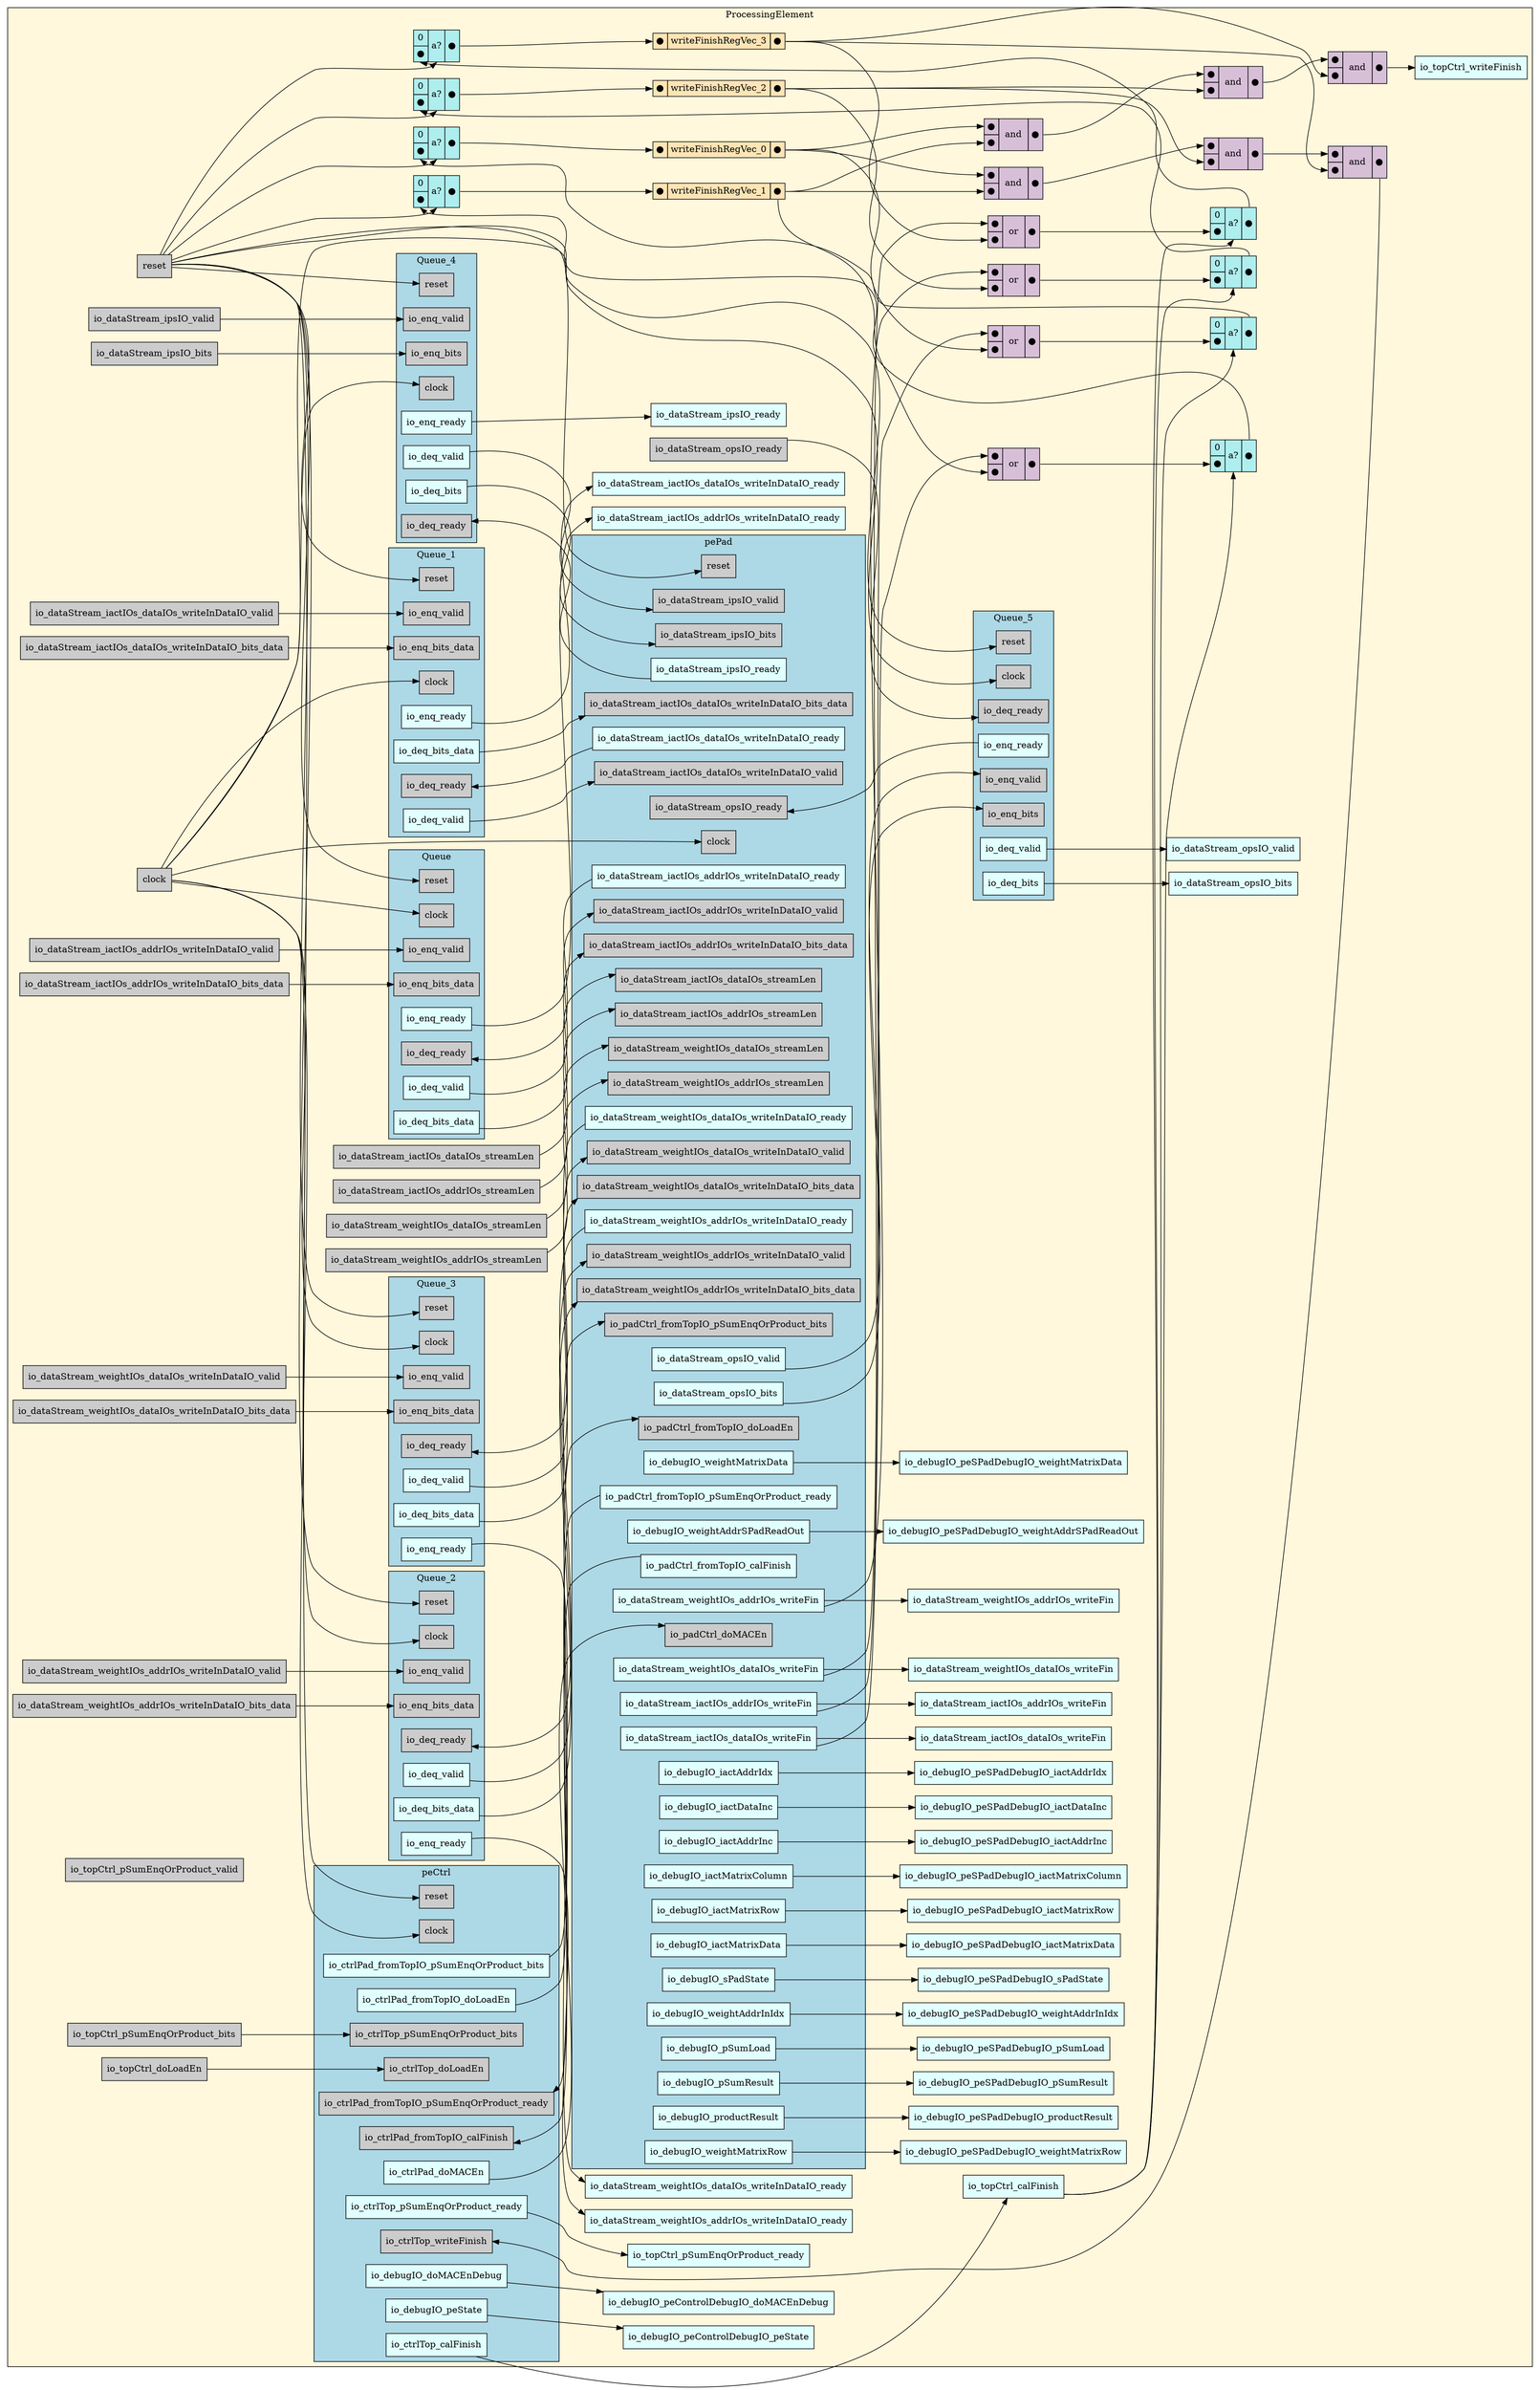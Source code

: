 digraph ProcessingElement {
stylesheet = "styles.css"
rankdir="LR" 

subgraph cluster_ProcessingElement {
  label="ProcessingElement"
  URL=""
  bgcolor="#FFF8DC"
  cluster_ProcessingElement_clock [shape = "rectangle" style="filled" fillcolor="#CCCCCC" label="clock" rank="0"]
     
cluster_ProcessingElement_reset [shape = "rectangle" style="filled" fillcolor="#CCCCCC" label="reset" rank="0"]
     
cluster_ProcessingElement_io_dataStream_ipsIO_valid [shape = "rectangle" style="filled" fillcolor="#CCCCCC" label="io_dataStream_ipsIO_valid" rank="0"]
     
cluster_ProcessingElement_io_dataStream_ipsIO_bits [shape = "rectangle" style="filled" fillcolor="#CCCCCC" label="io_dataStream_ipsIO_bits" rank="0"]
     
cluster_ProcessingElement_io_dataStream_opsIO_ready [shape = "rectangle" style="filled" fillcolor="#CCCCCC" label="io_dataStream_opsIO_ready" rank="0"]
     
cluster_ProcessingElement_io_dataStream_iactIOs_dataIOs_writeInDataIO_valid [shape = "rectangle" style="filled" fillcolor="#CCCCCC" label="io_dataStream_iactIOs_dataIOs_writeInDataIO_valid" rank="0"]
     
cluster_ProcessingElement_io_dataStream_iactIOs_dataIOs_writeInDataIO_bits_data [shape = "rectangle" style="filled" fillcolor="#CCCCCC" label="io_dataStream_iactIOs_dataIOs_writeInDataIO_bits_data" rank="0"]
     
cluster_ProcessingElement_io_dataStream_iactIOs_dataIOs_streamLen [shape = "rectangle" style="filled" fillcolor="#CCCCCC" label="io_dataStream_iactIOs_dataIOs_streamLen" rank="0"]
     
cluster_ProcessingElement_io_dataStream_iactIOs_addrIOs_writeInDataIO_valid [shape = "rectangle" style="filled" fillcolor="#CCCCCC" label="io_dataStream_iactIOs_addrIOs_writeInDataIO_valid" rank="0"]
     
cluster_ProcessingElement_io_dataStream_iactIOs_addrIOs_writeInDataIO_bits_data [shape = "rectangle" style="filled" fillcolor="#CCCCCC" label="io_dataStream_iactIOs_addrIOs_writeInDataIO_bits_data" rank="0"]
     
cluster_ProcessingElement_io_dataStream_iactIOs_addrIOs_streamLen [shape = "rectangle" style="filled" fillcolor="#CCCCCC" label="io_dataStream_iactIOs_addrIOs_streamLen" rank="0"]
     
cluster_ProcessingElement_io_dataStream_weightIOs_dataIOs_writeInDataIO_valid [shape = "rectangle" style="filled" fillcolor="#CCCCCC" label="io_dataStream_weightIOs_dataIOs_writeInDataIO_valid" rank="0"]
     
cluster_ProcessingElement_io_dataStream_weightIOs_dataIOs_writeInDataIO_bits_data [shape = "rectangle" style="filled" fillcolor="#CCCCCC" label="io_dataStream_weightIOs_dataIOs_writeInDataIO_bits_data" rank="0"]
     
cluster_ProcessingElement_io_dataStream_weightIOs_dataIOs_streamLen [shape = "rectangle" style="filled" fillcolor="#CCCCCC" label="io_dataStream_weightIOs_dataIOs_streamLen" rank="0"]
     
cluster_ProcessingElement_io_dataStream_weightIOs_addrIOs_writeInDataIO_valid [shape = "rectangle" style="filled" fillcolor="#CCCCCC" label="io_dataStream_weightIOs_addrIOs_writeInDataIO_valid" rank="0"]
     
cluster_ProcessingElement_io_dataStream_weightIOs_addrIOs_writeInDataIO_bits_data [shape = "rectangle" style="filled" fillcolor="#CCCCCC" label="io_dataStream_weightIOs_addrIOs_writeInDataIO_bits_data" rank="0"]
     
cluster_ProcessingElement_io_dataStream_weightIOs_addrIOs_streamLen [shape = "rectangle" style="filled" fillcolor="#CCCCCC" label="io_dataStream_weightIOs_addrIOs_streamLen" rank="0"]
     
cluster_ProcessingElement_io_topCtrl_pSumEnqOrProduct_valid [shape = "rectangle" style="filled" fillcolor="#CCCCCC" label="io_topCtrl_pSumEnqOrProduct_valid" rank="0"]
     
cluster_ProcessingElement_io_topCtrl_pSumEnqOrProduct_bits [shape = "rectangle" style="filled" fillcolor="#CCCCCC" label="io_topCtrl_pSumEnqOrProduct_bits" rank="0"]
     
cluster_ProcessingElement_io_topCtrl_doLoadEn [shape = "rectangle" style="filled" fillcolor="#CCCCCC" label="io_topCtrl_doLoadEn" rank="0"]
     
cluster_ProcessingElement_io_dataStream_ipsIO_ready [shape = "rectangle" style="filled" fillcolor="#E0FFFF" label="io_dataStream_ipsIO_ready" rank="1000"]
     
cluster_ProcessingElement_io_dataStream_opsIO_valid [shape = "rectangle" style="filled" fillcolor="#E0FFFF" label="io_dataStream_opsIO_valid" rank="1000"]
     
cluster_ProcessingElement_io_dataStream_opsIO_bits [shape = "rectangle" style="filled" fillcolor="#E0FFFF" label="io_dataStream_opsIO_bits" rank="1000"]
     
cluster_ProcessingElement_io_dataStream_iactIOs_dataIOs_writeInDataIO_ready [shape = "rectangle" style="filled" fillcolor="#E0FFFF" label="io_dataStream_iactIOs_dataIOs_writeInDataIO_ready" rank="1000"]
     
cluster_ProcessingElement_io_dataStream_iactIOs_dataIOs_writeFin [shape = "rectangle" style="filled" fillcolor="#E0FFFF" label="io_dataStream_iactIOs_dataIOs_writeFin" rank="1000"]
     
cluster_ProcessingElement_io_dataStream_iactIOs_addrIOs_writeInDataIO_ready [shape = "rectangle" style="filled" fillcolor="#E0FFFF" label="io_dataStream_iactIOs_addrIOs_writeInDataIO_ready" rank="1000"]
     
cluster_ProcessingElement_io_dataStream_iactIOs_addrIOs_writeFin [shape = "rectangle" style="filled" fillcolor="#E0FFFF" label="io_dataStream_iactIOs_addrIOs_writeFin" rank="1000"]
     
cluster_ProcessingElement_io_dataStream_weightIOs_dataIOs_writeInDataIO_ready [shape = "rectangle" style="filled" fillcolor="#E0FFFF" label="io_dataStream_weightIOs_dataIOs_writeInDataIO_ready" rank="1000"]
     
cluster_ProcessingElement_io_dataStream_weightIOs_dataIOs_writeFin [shape = "rectangle" style="filled" fillcolor="#E0FFFF" label="io_dataStream_weightIOs_dataIOs_writeFin" rank="1000"]
     
cluster_ProcessingElement_io_dataStream_weightIOs_addrIOs_writeInDataIO_ready [shape = "rectangle" style="filled" fillcolor="#E0FFFF" label="io_dataStream_weightIOs_addrIOs_writeInDataIO_ready" rank="1000"]
     
cluster_ProcessingElement_io_dataStream_weightIOs_addrIOs_writeFin [shape = "rectangle" style="filled" fillcolor="#E0FFFF" label="io_dataStream_weightIOs_addrIOs_writeFin" rank="1000"]
     
cluster_ProcessingElement_io_topCtrl_pSumEnqOrProduct_ready [shape = "rectangle" style="filled" fillcolor="#E0FFFF" label="io_topCtrl_pSumEnqOrProduct_ready" rank="1000"]
     
cluster_ProcessingElement_io_topCtrl_writeFinish [shape = "rectangle" style="filled" fillcolor="#E0FFFF" label="io_topCtrl_writeFinish" rank="1000"]
     
cluster_ProcessingElement_io_topCtrl_calFinish [shape = "rectangle" style="filled" fillcolor="#E0FFFF" label="io_topCtrl_calFinish" rank="1000"]
     
cluster_ProcessingElement_io_debugIO_peControlDebugIO_peState [shape = "rectangle" style="filled" fillcolor="#E0FFFF" label="io_debugIO_peControlDebugIO_peState" rank="1000"]
     
cluster_ProcessingElement_io_debugIO_peControlDebugIO_doMACEnDebug [shape = "rectangle" style="filled" fillcolor="#E0FFFF" label="io_debugIO_peControlDebugIO_doMACEnDebug" rank="1000"]
     
cluster_ProcessingElement_io_debugIO_peSPadDebugIO_iactMatrixData [shape = "rectangle" style="filled" fillcolor="#E0FFFF" label="io_debugIO_peSPadDebugIO_iactMatrixData" rank="1000"]
     
cluster_ProcessingElement_io_debugIO_peSPadDebugIO_iactMatrixRow [shape = "rectangle" style="filled" fillcolor="#E0FFFF" label="io_debugIO_peSPadDebugIO_iactMatrixRow" rank="1000"]
     
cluster_ProcessingElement_io_debugIO_peSPadDebugIO_iactMatrixColumn [shape = "rectangle" style="filled" fillcolor="#E0FFFF" label="io_debugIO_peSPadDebugIO_iactMatrixColumn" rank="1000"]
     
cluster_ProcessingElement_io_debugIO_peSPadDebugIO_iactAddrInc [shape = "rectangle" style="filled" fillcolor="#E0FFFF" label="io_debugIO_peSPadDebugIO_iactAddrInc" rank="1000"]
     
cluster_ProcessingElement_io_debugIO_peSPadDebugIO_iactDataInc [shape = "rectangle" style="filled" fillcolor="#E0FFFF" label="io_debugIO_peSPadDebugIO_iactDataInc" rank="1000"]
     
cluster_ProcessingElement_io_debugIO_peSPadDebugIO_iactAddrIdx [shape = "rectangle" style="filled" fillcolor="#E0FFFF" label="io_debugIO_peSPadDebugIO_iactAddrIdx" rank="1000"]
     
cluster_ProcessingElement_io_debugIO_peSPadDebugIO_weightAddrSPadReadOut [shape = "rectangle" style="filled" fillcolor="#E0FFFF" label="io_debugIO_peSPadDebugIO_weightAddrSPadReadOut" rank="1000"]
     
cluster_ProcessingElement_io_debugIO_peSPadDebugIO_weightMatrixData [shape = "rectangle" style="filled" fillcolor="#E0FFFF" label="io_debugIO_peSPadDebugIO_weightMatrixData" rank="1000"]
     
cluster_ProcessingElement_io_debugIO_peSPadDebugIO_weightMatrixRow [shape = "rectangle" style="filled" fillcolor="#E0FFFF" label="io_debugIO_peSPadDebugIO_weightMatrixRow" rank="1000"]
     
cluster_ProcessingElement_io_debugIO_peSPadDebugIO_productResult [shape = "rectangle" style="filled" fillcolor="#E0FFFF" label="io_debugIO_peSPadDebugIO_productResult" rank="1000"]
     
cluster_ProcessingElement_io_debugIO_peSPadDebugIO_pSumResult [shape = "rectangle" style="filled" fillcolor="#E0FFFF" label="io_debugIO_peSPadDebugIO_pSumResult" rank="1000"]
     
cluster_ProcessingElement_io_debugIO_peSPadDebugIO_pSumLoad [shape = "rectangle" style="filled" fillcolor="#E0FFFF" label="io_debugIO_peSPadDebugIO_pSumLoad" rank="1000"]
     
cluster_ProcessingElement_io_debugIO_peSPadDebugIO_weightAddrInIdx [shape = "rectangle" style="filled" fillcolor="#E0FFFF" label="io_debugIO_peSPadDebugIO_weightAddrInIdx" rank="1000"]
     
cluster_ProcessingElement_io_debugIO_peSPadDebugIO_sPadState [shape = "rectangle" style="filled" fillcolor="#E0FFFF" label="io_debugIO_peSPadDebugIO_sPadState" rank="1000"]
     

subgraph cluster_ProcessingElement_peCtrl {
  label="peCtrl"
  URL="ProcessingElementControl.dot.svg"
  bgcolor="#ADD8E6"
  cluster_ProcessingElement_peCtrl_clock [shape = "rectangle" style="filled" fillcolor="#CCCCCC" label="clock" rank="0"]
     
cluster_ProcessingElement_peCtrl_reset [shape = "rectangle" style="filled" fillcolor="#CCCCCC" label="reset" rank="0"]
     
cluster_ProcessingElement_peCtrl_io_ctrlPad_fromTopIO_pSumEnqOrProduct_ready [shape = "rectangle" style="filled" fillcolor="#CCCCCC" label="io_ctrlPad_fromTopIO_pSumEnqOrProduct_ready" rank="0"]
     
cluster_ProcessingElement_peCtrl_io_ctrlPad_fromTopIO_calFinish [shape = "rectangle" style="filled" fillcolor="#CCCCCC" label="io_ctrlPad_fromTopIO_calFinish" rank="0"]
     
cluster_ProcessingElement_peCtrl_io_ctrlTop_pSumEnqOrProduct_bits [shape = "rectangle" style="filled" fillcolor="#CCCCCC" label="io_ctrlTop_pSumEnqOrProduct_bits" rank="0"]
     
cluster_ProcessingElement_peCtrl_io_ctrlTop_doLoadEn [shape = "rectangle" style="filled" fillcolor="#CCCCCC" label="io_ctrlTop_doLoadEn" rank="0"]
     
cluster_ProcessingElement_peCtrl_io_ctrlTop_writeFinish [shape = "rectangle" style="filled" fillcolor="#CCCCCC" label="io_ctrlTop_writeFinish" rank="0"]
     
cluster_ProcessingElement_peCtrl_io_ctrlPad_doMACEn [shape = "rectangle" style="filled" fillcolor="#E0FFFF" label="io_ctrlPad_doMACEn" rank="1000"]
     
cluster_ProcessingElement_peCtrl_io_ctrlPad_fromTopIO_pSumEnqOrProduct_bits [shape = "rectangle" style="filled" fillcolor="#E0FFFF" label="io_ctrlPad_fromTopIO_pSumEnqOrProduct_bits" rank="1000"]
     
cluster_ProcessingElement_peCtrl_io_ctrlPad_fromTopIO_doLoadEn [shape = "rectangle" style="filled" fillcolor="#E0FFFF" label="io_ctrlPad_fromTopIO_doLoadEn" rank="1000"]
     
cluster_ProcessingElement_peCtrl_io_ctrlTop_pSumEnqOrProduct_ready [shape = "rectangle" style="filled" fillcolor="#E0FFFF" label="io_ctrlTop_pSumEnqOrProduct_ready" rank="1000"]
     
cluster_ProcessingElement_peCtrl_io_ctrlTop_calFinish [shape = "rectangle" style="filled" fillcolor="#E0FFFF" label="io_ctrlTop_calFinish" rank="1000"]
     
cluster_ProcessingElement_peCtrl_io_debugIO_peState [shape = "rectangle" style="filled" fillcolor="#E0FFFF" label="io_debugIO_peState" rank="1000"]
     
cluster_ProcessingElement_peCtrl_io_debugIO_doMACEnDebug [shape = "rectangle" style="filled" fillcolor="#E0FFFF" label="io_debugIO_doMACEnDebug" rank="1000"]
     

  
  
  
}
     

subgraph cluster_ProcessingElement_pePad {
  label="pePad"
  URL="ProcessingElementPad.dot.svg"
  bgcolor="#ADD8E6"
  cluster_ProcessingElement_pePad_clock [shape = "rectangle" style="filled" fillcolor="#CCCCCC" label="clock" rank="0"]
     
cluster_ProcessingElement_pePad_reset [shape = "rectangle" style="filled" fillcolor="#CCCCCC" label="reset" rank="0"]
     
cluster_ProcessingElement_pePad_io_padCtrl_doMACEn [shape = "rectangle" style="filled" fillcolor="#CCCCCC" label="io_padCtrl_doMACEn" rank="0"]
     
cluster_ProcessingElement_pePad_io_padCtrl_fromTopIO_pSumEnqOrProduct_bits [shape = "rectangle" style="filled" fillcolor="#CCCCCC" label="io_padCtrl_fromTopIO_pSumEnqOrProduct_bits" rank="0"]
     
cluster_ProcessingElement_pePad_io_padCtrl_fromTopIO_doLoadEn [shape = "rectangle" style="filled" fillcolor="#CCCCCC" label="io_padCtrl_fromTopIO_doLoadEn" rank="0"]
     
cluster_ProcessingElement_pePad_io_dataStream_ipsIO_valid [shape = "rectangle" style="filled" fillcolor="#CCCCCC" label="io_dataStream_ipsIO_valid" rank="0"]
     
cluster_ProcessingElement_pePad_io_dataStream_ipsIO_bits [shape = "rectangle" style="filled" fillcolor="#CCCCCC" label="io_dataStream_ipsIO_bits" rank="0"]
     
cluster_ProcessingElement_pePad_io_dataStream_opsIO_ready [shape = "rectangle" style="filled" fillcolor="#CCCCCC" label="io_dataStream_opsIO_ready" rank="0"]
     
cluster_ProcessingElement_pePad_io_dataStream_iactIOs_dataIOs_writeInDataIO_valid [shape = "rectangle" style="filled" fillcolor="#CCCCCC" label="io_dataStream_iactIOs_dataIOs_writeInDataIO_valid" rank="0"]
     
cluster_ProcessingElement_pePad_io_dataStream_iactIOs_dataIOs_writeInDataIO_bits_data [shape = "rectangle" style="filled" fillcolor="#CCCCCC" label="io_dataStream_iactIOs_dataIOs_writeInDataIO_bits_data" rank="0"]
     
cluster_ProcessingElement_pePad_io_dataStream_iactIOs_dataIOs_streamLen [shape = "rectangle" style="filled" fillcolor="#CCCCCC" label="io_dataStream_iactIOs_dataIOs_streamLen" rank="0"]
     
cluster_ProcessingElement_pePad_io_dataStream_iactIOs_addrIOs_writeInDataIO_valid [shape = "rectangle" style="filled" fillcolor="#CCCCCC" label="io_dataStream_iactIOs_addrIOs_writeInDataIO_valid" rank="0"]
     
cluster_ProcessingElement_pePad_io_dataStream_iactIOs_addrIOs_writeInDataIO_bits_data [shape = "rectangle" style="filled" fillcolor="#CCCCCC" label="io_dataStream_iactIOs_addrIOs_writeInDataIO_bits_data" rank="0"]
     
cluster_ProcessingElement_pePad_io_dataStream_iactIOs_addrIOs_streamLen [shape = "rectangle" style="filled" fillcolor="#CCCCCC" label="io_dataStream_iactIOs_addrIOs_streamLen" rank="0"]
     
cluster_ProcessingElement_pePad_io_dataStream_weightIOs_dataIOs_writeInDataIO_valid [shape = "rectangle" style="filled" fillcolor="#CCCCCC" label="io_dataStream_weightIOs_dataIOs_writeInDataIO_valid" rank="0"]
     
cluster_ProcessingElement_pePad_io_dataStream_weightIOs_dataIOs_writeInDataIO_bits_data [shape = "rectangle" style="filled" fillcolor="#CCCCCC" label="io_dataStream_weightIOs_dataIOs_writeInDataIO_bits_data" rank="0"]
     
cluster_ProcessingElement_pePad_io_dataStream_weightIOs_dataIOs_streamLen [shape = "rectangle" style="filled" fillcolor="#CCCCCC" label="io_dataStream_weightIOs_dataIOs_streamLen" rank="0"]
     
cluster_ProcessingElement_pePad_io_dataStream_weightIOs_addrIOs_writeInDataIO_valid [shape = "rectangle" style="filled" fillcolor="#CCCCCC" label="io_dataStream_weightIOs_addrIOs_writeInDataIO_valid" rank="0"]
     
cluster_ProcessingElement_pePad_io_dataStream_weightIOs_addrIOs_writeInDataIO_bits_data [shape = "rectangle" style="filled" fillcolor="#CCCCCC" label="io_dataStream_weightIOs_addrIOs_writeInDataIO_bits_data" rank="0"]
     
cluster_ProcessingElement_pePad_io_dataStream_weightIOs_addrIOs_streamLen [shape = "rectangle" style="filled" fillcolor="#CCCCCC" label="io_dataStream_weightIOs_addrIOs_streamLen" rank="0"]
     
cluster_ProcessingElement_pePad_io_padCtrl_fromTopIO_pSumEnqOrProduct_ready [shape = "rectangle" style="filled" fillcolor="#E0FFFF" label="io_padCtrl_fromTopIO_pSumEnqOrProduct_ready" rank="1000"]
     
cluster_ProcessingElement_pePad_io_padCtrl_fromTopIO_calFinish [shape = "rectangle" style="filled" fillcolor="#E0FFFF" label="io_padCtrl_fromTopIO_calFinish" rank="1000"]
     
cluster_ProcessingElement_pePad_io_dataStream_ipsIO_ready [shape = "rectangle" style="filled" fillcolor="#E0FFFF" label="io_dataStream_ipsIO_ready" rank="1000"]
     
cluster_ProcessingElement_pePad_io_dataStream_opsIO_valid [shape = "rectangle" style="filled" fillcolor="#E0FFFF" label="io_dataStream_opsIO_valid" rank="1000"]
     
cluster_ProcessingElement_pePad_io_dataStream_opsIO_bits [shape = "rectangle" style="filled" fillcolor="#E0FFFF" label="io_dataStream_opsIO_bits" rank="1000"]
     
cluster_ProcessingElement_pePad_io_dataStream_iactIOs_dataIOs_writeInDataIO_ready [shape = "rectangle" style="filled" fillcolor="#E0FFFF" label="io_dataStream_iactIOs_dataIOs_writeInDataIO_ready" rank="1000"]
     
cluster_ProcessingElement_pePad_io_dataStream_iactIOs_dataIOs_writeFin [shape = "rectangle" style="filled" fillcolor="#E0FFFF" label="io_dataStream_iactIOs_dataIOs_writeFin" rank="1000"]
     
cluster_ProcessingElement_pePad_io_dataStream_iactIOs_addrIOs_writeInDataIO_ready [shape = "rectangle" style="filled" fillcolor="#E0FFFF" label="io_dataStream_iactIOs_addrIOs_writeInDataIO_ready" rank="1000"]
     
cluster_ProcessingElement_pePad_io_dataStream_iactIOs_addrIOs_writeFin [shape = "rectangle" style="filled" fillcolor="#E0FFFF" label="io_dataStream_iactIOs_addrIOs_writeFin" rank="1000"]
     
cluster_ProcessingElement_pePad_io_dataStream_weightIOs_dataIOs_writeInDataIO_ready [shape = "rectangle" style="filled" fillcolor="#E0FFFF" label="io_dataStream_weightIOs_dataIOs_writeInDataIO_ready" rank="1000"]
     
cluster_ProcessingElement_pePad_io_dataStream_weightIOs_dataIOs_writeFin [shape = "rectangle" style="filled" fillcolor="#E0FFFF" label="io_dataStream_weightIOs_dataIOs_writeFin" rank="1000"]
     
cluster_ProcessingElement_pePad_io_dataStream_weightIOs_addrIOs_writeInDataIO_ready [shape = "rectangle" style="filled" fillcolor="#E0FFFF" label="io_dataStream_weightIOs_addrIOs_writeInDataIO_ready" rank="1000"]
     
cluster_ProcessingElement_pePad_io_dataStream_weightIOs_addrIOs_writeFin [shape = "rectangle" style="filled" fillcolor="#E0FFFF" label="io_dataStream_weightIOs_addrIOs_writeFin" rank="1000"]
     
cluster_ProcessingElement_pePad_io_debugIO_iactMatrixData [shape = "rectangle" style="filled" fillcolor="#E0FFFF" label="io_debugIO_iactMatrixData" rank="1000"]
     
cluster_ProcessingElement_pePad_io_debugIO_iactMatrixRow [shape = "rectangle" style="filled" fillcolor="#E0FFFF" label="io_debugIO_iactMatrixRow" rank="1000"]
     
cluster_ProcessingElement_pePad_io_debugIO_iactMatrixColumn [shape = "rectangle" style="filled" fillcolor="#E0FFFF" label="io_debugIO_iactMatrixColumn" rank="1000"]
     
cluster_ProcessingElement_pePad_io_debugIO_iactAddrInc [shape = "rectangle" style="filled" fillcolor="#E0FFFF" label="io_debugIO_iactAddrInc" rank="1000"]
     
cluster_ProcessingElement_pePad_io_debugIO_iactDataInc [shape = "rectangle" style="filled" fillcolor="#E0FFFF" label="io_debugIO_iactDataInc" rank="1000"]
     
cluster_ProcessingElement_pePad_io_debugIO_iactAddrIdx [shape = "rectangle" style="filled" fillcolor="#E0FFFF" label="io_debugIO_iactAddrIdx" rank="1000"]
     
cluster_ProcessingElement_pePad_io_debugIO_weightAddrSPadReadOut [shape = "rectangle" style="filled" fillcolor="#E0FFFF" label="io_debugIO_weightAddrSPadReadOut" rank="1000"]
     
cluster_ProcessingElement_pePad_io_debugIO_weightMatrixData [shape = "rectangle" style="filled" fillcolor="#E0FFFF" label="io_debugIO_weightMatrixData" rank="1000"]
     
cluster_ProcessingElement_pePad_io_debugIO_weightMatrixRow [shape = "rectangle" style="filled" fillcolor="#E0FFFF" label="io_debugIO_weightMatrixRow" rank="1000"]
     
cluster_ProcessingElement_pePad_io_debugIO_productResult [shape = "rectangle" style="filled" fillcolor="#E0FFFF" label="io_debugIO_productResult" rank="1000"]
     
cluster_ProcessingElement_pePad_io_debugIO_pSumResult [shape = "rectangle" style="filled" fillcolor="#E0FFFF" label="io_debugIO_pSumResult" rank="1000"]
     
cluster_ProcessingElement_pePad_io_debugIO_pSumLoad [shape = "rectangle" style="filled" fillcolor="#E0FFFF" label="io_debugIO_pSumLoad" rank="1000"]
     
cluster_ProcessingElement_pePad_io_debugIO_weightAddrInIdx [shape = "rectangle" style="filled" fillcolor="#E0FFFF" label="io_debugIO_weightAddrInIdx" rank="1000"]
     
cluster_ProcessingElement_pePad_io_debugIO_sPadState [shape = "rectangle" style="filled" fillcolor="#E0FFFF" label="io_debugIO_sPadState" rank="1000"]
     

subgraph cluster_ProcessingElement_pePad_SPadSeq_0 {
  label="SPadSeq_0"
  URL="SPadAddrModule.dot.svg"
  bgcolor="#FFB6C1"
  

  
  
  
}
     

subgraph cluster_ProcessingElement_pePad_SPadSeq_1 {
  label="SPadSeq_1"
  URL="SPadDataModule.dot.svg"
  bgcolor="#FFB6C1"
  

  
  
  
}
     

subgraph cluster_ProcessingElement_pePad_SPadSeq_2 {
  label="SPadSeq_2"
  URL="WeightSPadAddrModule.dot.svg"
  bgcolor="#FFB6C1"
  

  
  
  
}
     

subgraph cluster_ProcessingElement_pePad_SPadSeq_3 {
  label="SPadSeq_3"
  URL="SPadDataModule_1.dot.svg"
  bgcolor="#FFB6C1"
  

  
  
  
}
     

  
  
  
}
     

subgraph cluster_ProcessingElement_Queue {
  label="Queue"
  URL="Queue.dot.svg"
  bgcolor="#ADD8E6"
  cluster_ProcessingElement_Queue_clock [shape = "rectangle" style="filled" fillcolor="#CCCCCC" label="clock" rank="0"]
     
cluster_ProcessingElement_Queue_reset [shape = "rectangle" style="filled" fillcolor="#CCCCCC" label="reset" rank="0"]
     
cluster_ProcessingElement_Queue_io_enq_valid [shape = "rectangle" style="filled" fillcolor="#CCCCCC" label="io_enq_valid" rank="0"]
     
cluster_ProcessingElement_Queue_io_enq_bits_data [shape = "rectangle" style="filled" fillcolor="#CCCCCC" label="io_enq_bits_data" rank="0"]
     
cluster_ProcessingElement_Queue_io_deq_ready [shape = "rectangle" style="filled" fillcolor="#CCCCCC" label="io_deq_ready" rank="0"]
     
cluster_ProcessingElement_Queue_io_enq_ready [shape = "rectangle" style="filled" fillcolor="#E0FFFF" label="io_enq_ready" rank="1000"]
     
cluster_ProcessingElement_Queue_io_deq_valid [shape = "rectangle" style="filled" fillcolor="#E0FFFF" label="io_deq_valid" rank="1000"]
     
cluster_ProcessingElement_Queue_io_deq_bits_data [shape = "rectangle" style="filled" fillcolor="#E0FFFF" label="io_deq_bits_data" rank="1000"]
     

  
  
  
}
     

subgraph cluster_ProcessingElement_Queue_1 {
  label="Queue_1"
  URL="Queue_1.dot.svg"
  bgcolor="#ADD8E6"
  cluster_ProcessingElement_Queue_1_clock [shape = "rectangle" style="filled" fillcolor="#CCCCCC" label="clock" rank="0"]
     
cluster_ProcessingElement_Queue_1_reset [shape = "rectangle" style="filled" fillcolor="#CCCCCC" label="reset" rank="0"]
     
cluster_ProcessingElement_Queue_1_io_enq_valid [shape = "rectangle" style="filled" fillcolor="#CCCCCC" label="io_enq_valid" rank="0"]
     
cluster_ProcessingElement_Queue_1_io_enq_bits_data [shape = "rectangle" style="filled" fillcolor="#CCCCCC" label="io_enq_bits_data" rank="0"]
     
cluster_ProcessingElement_Queue_1_io_deq_ready [shape = "rectangle" style="filled" fillcolor="#CCCCCC" label="io_deq_ready" rank="0"]
     
cluster_ProcessingElement_Queue_1_io_enq_ready [shape = "rectangle" style="filled" fillcolor="#E0FFFF" label="io_enq_ready" rank="1000"]
     
cluster_ProcessingElement_Queue_1_io_deq_valid [shape = "rectangle" style="filled" fillcolor="#E0FFFF" label="io_deq_valid" rank="1000"]
     
cluster_ProcessingElement_Queue_1_io_deq_bits_data [shape = "rectangle" style="filled" fillcolor="#E0FFFF" label="io_deq_bits_data" rank="1000"]
     

  
  
  
}
     

subgraph cluster_ProcessingElement_Queue_2 {
  label="Queue_2"
  URL="Queue_2.dot.svg"
  bgcolor="#ADD8E6"
  cluster_ProcessingElement_Queue_2_clock [shape = "rectangle" style="filled" fillcolor="#CCCCCC" label="clock" rank="0"]
     
cluster_ProcessingElement_Queue_2_reset [shape = "rectangle" style="filled" fillcolor="#CCCCCC" label="reset" rank="0"]
     
cluster_ProcessingElement_Queue_2_io_enq_valid [shape = "rectangle" style="filled" fillcolor="#CCCCCC" label="io_enq_valid" rank="0"]
     
cluster_ProcessingElement_Queue_2_io_enq_bits_data [shape = "rectangle" style="filled" fillcolor="#CCCCCC" label="io_enq_bits_data" rank="0"]
     
cluster_ProcessingElement_Queue_2_io_deq_ready [shape = "rectangle" style="filled" fillcolor="#CCCCCC" label="io_deq_ready" rank="0"]
     
cluster_ProcessingElement_Queue_2_io_enq_ready [shape = "rectangle" style="filled" fillcolor="#E0FFFF" label="io_enq_ready" rank="1000"]
     
cluster_ProcessingElement_Queue_2_io_deq_valid [shape = "rectangle" style="filled" fillcolor="#E0FFFF" label="io_deq_valid" rank="1000"]
     
cluster_ProcessingElement_Queue_2_io_deq_bits_data [shape = "rectangle" style="filled" fillcolor="#E0FFFF" label="io_deq_bits_data" rank="1000"]
     

  
  
  
}
     

subgraph cluster_ProcessingElement_Queue_3 {
  label="Queue_3"
  URL="Queue_1.dot.svg"
  bgcolor="#ADD8E6"
  cluster_ProcessingElement_Queue_3_clock [shape = "rectangle" style="filled" fillcolor="#CCCCCC" label="clock" rank="0"]
     
cluster_ProcessingElement_Queue_3_reset [shape = "rectangle" style="filled" fillcolor="#CCCCCC" label="reset" rank="0"]
     
cluster_ProcessingElement_Queue_3_io_enq_valid [shape = "rectangle" style="filled" fillcolor="#CCCCCC" label="io_enq_valid" rank="0"]
     
cluster_ProcessingElement_Queue_3_io_enq_bits_data [shape = "rectangle" style="filled" fillcolor="#CCCCCC" label="io_enq_bits_data" rank="0"]
     
cluster_ProcessingElement_Queue_3_io_deq_ready [shape = "rectangle" style="filled" fillcolor="#CCCCCC" label="io_deq_ready" rank="0"]
     
cluster_ProcessingElement_Queue_3_io_enq_ready [shape = "rectangle" style="filled" fillcolor="#E0FFFF" label="io_enq_ready" rank="1000"]
     
cluster_ProcessingElement_Queue_3_io_deq_valid [shape = "rectangle" style="filled" fillcolor="#E0FFFF" label="io_deq_valid" rank="1000"]
     
cluster_ProcessingElement_Queue_3_io_deq_bits_data [shape = "rectangle" style="filled" fillcolor="#E0FFFF" label="io_deq_bits_data" rank="1000"]
     

  
  
  
}
     

subgraph cluster_ProcessingElement_Queue_4 {
  label="Queue_4"
  URL="Queue_4.dot.svg"
  bgcolor="#ADD8E6"
  cluster_ProcessingElement_Queue_4_clock [shape = "rectangle" style="filled" fillcolor="#CCCCCC" label="clock" rank="0"]
     
cluster_ProcessingElement_Queue_4_reset [shape = "rectangle" style="filled" fillcolor="#CCCCCC" label="reset" rank="0"]
     
cluster_ProcessingElement_Queue_4_io_enq_valid [shape = "rectangle" style="filled" fillcolor="#CCCCCC" label="io_enq_valid" rank="0"]
     
cluster_ProcessingElement_Queue_4_io_enq_bits [shape = "rectangle" style="filled" fillcolor="#CCCCCC" label="io_enq_bits" rank="0"]
     
cluster_ProcessingElement_Queue_4_io_deq_ready [shape = "rectangle" style="filled" fillcolor="#CCCCCC" label="io_deq_ready" rank="0"]
     
cluster_ProcessingElement_Queue_4_io_enq_ready [shape = "rectangle" style="filled" fillcolor="#E0FFFF" label="io_enq_ready" rank="1000"]
     
cluster_ProcessingElement_Queue_4_io_deq_valid [shape = "rectangle" style="filled" fillcolor="#E0FFFF" label="io_deq_valid" rank="1000"]
     
cluster_ProcessingElement_Queue_4_io_deq_bits [shape = "rectangle" style="filled" fillcolor="#E0FFFF" label="io_deq_bits" rank="1000"]
     

  
  
  
}
     

subgraph cluster_ProcessingElement_Queue_5 {
  label="Queue_5"
  URL="Queue_4.dot.svg"
  bgcolor="#ADD8E6"
  cluster_ProcessingElement_Queue_5_clock [shape = "rectangle" style="filled" fillcolor="#CCCCCC" label="clock" rank="0"]
     
cluster_ProcessingElement_Queue_5_reset [shape = "rectangle" style="filled" fillcolor="#CCCCCC" label="reset" rank="0"]
     
cluster_ProcessingElement_Queue_5_io_enq_valid [shape = "rectangle" style="filled" fillcolor="#CCCCCC" label="io_enq_valid" rank="0"]
     
cluster_ProcessingElement_Queue_5_io_enq_bits [shape = "rectangle" style="filled" fillcolor="#CCCCCC" label="io_enq_bits" rank="0"]
     
cluster_ProcessingElement_Queue_5_io_deq_ready [shape = "rectangle" style="filled" fillcolor="#CCCCCC" label="io_deq_ready" rank="0"]
     
cluster_ProcessingElement_Queue_5_io_enq_ready [shape = "rectangle" style="filled" fillcolor="#E0FFFF" label="io_enq_ready" rank="1000"]
     
cluster_ProcessingElement_Queue_5_io_deq_valid [shape = "rectangle" style="filled" fillcolor="#E0FFFF" label="io_deq_valid" rank="1000"]
     
cluster_ProcessingElement_Queue_5_io_deq_bits [shape = "rectangle" style="filled" fillcolor="#E0FFFF" label="io_deq_bits" rank="1000"]
     

  
  
  
}
     
struct_cluster_ProcessingElement_writeFinishRegVec_0 [shape="plaintext" label=<
<TABLE BORDER="0" CELLBORDER="1" CELLSPACING="0" CELLPADDING="4" BGCOLOR="#FFE4B5">
  <TR>
    <TD PORT="in">&#x25cf;</TD>
    <TD>writeFinishRegVec_0</TD>
    <TD PORT="out">&#x25cf;</TD>
  </TR>
</TABLE>>];
struct_cluster_ProcessingElement_writeFinishRegVec_1 [shape="plaintext" label=<
<TABLE BORDER="0" CELLBORDER="1" CELLSPACING="0" CELLPADDING="4" BGCOLOR="#FFE4B5">
  <TR>
    <TD PORT="in">&#x25cf;</TD>
    <TD>writeFinishRegVec_1</TD>
    <TD PORT="out">&#x25cf;</TD>
  </TR>
</TABLE>>];
struct_cluster_ProcessingElement_writeFinishRegVec_2 [shape="plaintext" label=<
<TABLE BORDER="0" CELLBORDER="1" CELLSPACING="0" CELLPADDING="4" BGCOLOR="#FFE4B5">
  <TR>
    <TD PORT="in">&#x25cf;</TD>
    <TD>writeFinishRegVec_2</TD>
    <TD PORT="out">&#x25cf;</TD>
  </TR>
</TABLE>>];
struct_cluster_ProcessingElement_writeFinishRegVec_3 [shape="plaintext" label=<
<TABLE BORDER="0" CELLBORDER="1" CELLSPACING="0" CELLPADDING="4" BGCOLOR="#FFE4B5">
  <TR>
    <TD PORT="in">&#x25cf;</TD>
    <TD>writeFinishRegVec_3</TD>
    <TD PORT="out">&#x25cf;</TD>
  </TR>
</TABLE>>];

op_and_1 [shape = "plaintext" label=<
<TABLE BORDER="0" CELLBORDER="1" CELLSPACING="0" CELLPADDING="4" BGCOLOR="#D8BFD8">
  <TR>
    <TD PORT="in1">&#x25cf;</TD>
    <TD ROWSPAN="2" > and </TD>
    <TD ROWSPAN="2" PORT="out">&#x25cf;</TD>
  </TR>
  <TR>
    <TD PORT="in2">&#x25cf;</TD>
  </TR>
</TABLE>>];
       

op_and_2 [shape = "plaintext" label=<
<TABLE BORDER="0" CELLBORDER="1" CELLSPACING="0" CELLPADDING="4" BGCOLOR="#D8BFD8">
  <TR>
    <TD PORT="in1">&#x25cf;</TD>
    <TD ROWSPAN="2" > and </TD>
    <TD ROWSPAN="2" PORT="out">&#x25cf;</TD>
  </TR>
  <TR>
    <TD PORT="in2">&#x25cf;</TD>
  </TR>
</TABLE>>];
       

op_and_3 [shape = "plaintext" label=<
<TABLE BORDER="0" CELLBORDER="1" CELLSPACING="0" CELLPADDING="4" BGCOLOR="#D8BFD8">
  <TR>
    <TD PORT="in1">&#x25cf;</TD>
    <TD ROWSPAN="2" > and </TD>
    <TD ROWSPAN="2" PORT="out">&#x25cf;</TD>
  </TR>
  <TR>
    <TD PORT="in2">&#x25cf;</TD>
  </TR>
</TABLE>>];
       

op_and_4 [shape = "plaintext" label=<
<TABLE BORDER="0" CELLBORDER="1" CELLSPACING="0" CELLPADDING="4" BGCOLOR="#D8BFD8">
  <TR>
    <TD PORT="in1">&#x25cf;</TD>
    <TD ROWSPAN="2" > and </TD>
    <TD ROWSPAN="2" PORT="out">&#x25cf;</TD>
  </TR>
  <TR>
    <TD PORT="in2">&#x25cf;</TD>
  </TR>
</TABLE>>];
       

op_and_5 [shape = "plaintext" label=<
<TABLE BORDER="0" CELLBORDER="1" CELLSPACING="0" CELLPADDING="4" BGCOLOR="#D8BFD8">
  <TR>
    <TD PORT="in1">&#x25cf;</TD>
    <TD ROWSPAN="2" > and </TD>
    <TD ROWSPAN="2" PORT="out">&#x25cf;</TD>
  </TR>
  <TR>
    <TD PORT="in2">&#x25cf;</TD>
  </TR>
</TABLE>>];
       

op_and_6 [shape = "plaintext" label=<
<TABLE BORDER="0" CELLBORDER="1" CELLSPACING="0" CELLPADDING="4" BGCOLOR="#D8BFD8">
  <TR>
    <TD PORT="in1">&#x25cf;</TD>
    <TD ROWSPAN="2" > and </TD>
    <TD ROWSPAN="2" PORT="out">&#x25cf;</TD>
  </TR>
  <TR>
    <TD PORT="in2">&#x25cf;</TD>
  </TR>
</TABLE>>];
       

mux_1556914277 [shape = "plaintext" label=<
<TABLE BORDER="0" CELLBORDER="1" CELLSPACING="0" CELLPADDING="4" BGCOLOR="#AFEEEE">
  <TR>
    <TD PORT="in1">0</TD>
    <TD ROWSPAN="2" PORT="select">a?</TD>
    <TD ROWSPAN="2" PORT="out">&#x25cf;</TD>
  </TR>
  <TR>
    <TD PORT="in2">&#x25cf;</TD>
  </TR>
</TABLE>>];
       

mux_805111238 [shape = "plaintext" label=<
<TABLE BORDER="0" CELLBORDER="1" CELLSPACING="0" CELLPADDING="4" BGCOLOR="#AFEEEE">
  <TR>
    <TD PORT="in1">0</TD>
    <TD ROWSPAN="2" PORT="select">a?</TD>
    <TD ROWSPAN="2" PORT="out">&#x25cf;</TD>
  </TR>
  <TR>
    <TD PORT="in2">&#x25cf;</TD>
  </TR>
</TABLE>>];
       

op_or_7 [shape = "plaintext" label=<
<TABLE BORDER="0" CELLBORDER="1" CELLSPACING="0" CELLPADDING="4" BGCOLOR="#D8BFD8">
  <TR>
    <TD PORT="in1">&#x25cf;</TD>
    <TD ROWSPAN="2" > or </TD>
    <TD ROWSPAN="2" PORT="out">&#x25cf;</TD>
  </TR>
  <TR>
    <TD PORT="in2">&#x25cf;</TD>
  </TR>
</TABLE>>];
       

mux_354990662 [shape = "plaintext" label=<
<TABLE BORDER="0" CELLBORDER="1" CELLSPACING="0" CELLPADDING="4" BGCOLOR="#AFEEEE">
  <TR>
    <TD PORT="in1">0</TD>
    <TD ROWSPAN="2" PORT="select">a?</TD>
    <TD ROWSPAN="2" PORT="out">&#x25cf;</TD>
  </TR>
  <TR>
    <TD PORT="in2">&#x25cf;</TD>
  </TR>
</TABLE>>];
       

mux_892347908 [shape = "plaintext" label=<
<TABLE BORDER="0" CELLBORDER="1" CELLSPACING="0" CELLPADDING="4" BGCOLOR="#AFEEEE">
  <TR>
    <TD PORT="in1">0</TD>
    <TD ROWSPAN="2" PORT="select">a?</TD>
    <TD ROWSPAN="2" PORT="out">&#x25cf;</TD>
  </TR>
  <TR>
    <TD PORT="in2">&#x25cf;</TD>
  </TR>
</TABLE>>];
       

op_or_8 [shape = "plaintext" label=<
<TABLE BORDER="0" CELLBORDER="1" CELLSPACING="0" CELLPADDING="4" BGCOLOR="#D8BFD8">
  <TR>
    <TD PORT="in1">&#x25cf;</TD>
    <TD ROWSPAN="2" > or </TD>
    <TD ROWSPAN="2" PORT="out">&#x25cf;</TD>
  </TR>
  <TR>
    <TD PORT="in2">&#x25cf;</TD>
  </TR>
</TABLE>>];
       

mux_1492382606 [shape = "plaintext" label=<
<TABLE BORDER="0" CELLBORDER="1" CELLSPACING="0" CELLPADDING="4" BGCOLOR="#AFEEEE">
  <TR>
    <TD PORT="in1">0</TD>
    <TD ROWSPAN="2" PORT="select">a?</TD>
    <TD ROWSPAN="2" PORT="out">&#x25cf;</TD>
  </TR>
  <TR>
    <TD PORT="in2">&#x25cf;</TD>
  </TR>
</TABLE>>];
       

mux_875173132 [shape = "plaintext" label=<
<TABLE BORDER="0" CELLBORDER="1" CELLSPACING="0" CELLPADDING="4" BGCOLOR="#AFEEEE">
  <TR>
    <TD PORT="in1">0</TD>
    <TD ROWSPAN="2" PORT="select">a?</TD>
    <TD ROWSPAN="2" PORT="out">&#x25cf;</TD>
  </TR>
  <TR>
    <TD PORT="in2">&#x25cf;</TD>
  </TR>
</TABLE>>];
       

op_or_9 [shape = "plaintext" label=<
<TABLE BORDER="0" CELLBORDER="1" CELLSPACING="0" CELLPADDING="4" BGCOLOR="#D8BFD8">
  <TR>
    <TD PORT="in1">&#x25cf;</TD>
    <TD ROWSPAN="2" > or </TD>
    <TD ROWSPAN="2" PORT="out">&#x25cf;</TD>
  </TR>
  <TR>
    <TD PORT="in2">&#x25cf;</TD>
  </TR>
</TABLE>>];
       

mux_996387540 [shape = "plaintext" label=<
<TABLE BORDER="0" CELLBORDER="1" CELLSPACING="0" CELLPADDING="4" BGCOLOR="#AFEEEE">
  <TR>
    <TD PORT="in1">0</TD>
    <TD ROWSPAN="2" PORT="select">a?</TD>
    <TD ROWSPAN="2" PORT="out">&#x25cf;</TD>
  </TR>
  <TR>
    <TD PORT="in2">&#x25cf;</TD>
  </TR>
</TABLE>>];
       

mux_1312504780 [shape = "plaintext" label=<
<TABLE BORDER="0" CELLBORDER="1" CELLSPACING="0" CELLPADDING="4" BGCOLOR="#AFEEEE">
  <TR>
    <TD PORT="in1">0</TD>
    <TD ROWSPAN="2" PORT="select">a?</TD>
    <TD ROWSPAN="2" PORT="out">&#x25cf;</TD>
  </TR>
  <TR>
    <TD PORT="in2">&#x25cf;</TD>
  </TR>
</TABLE>>];
       

op_or_10 [shape = "plaintext" label=<
<TABLE BORDER="0" CELLBORDER="1" CELLSPACING="0" CELLPADDING="4" BGCOLOR="#D8BFD8">
  <TR>
    <TD PORT="in1">&#x25cf;</TD>
    <TD ROWSPAN="2" > or </TD>
    <TD ROWSPAN="2" PORT="out">&#x25cf;</TD>
  </TR>
  <TR>
    <TD PORT="in2">&#x25cf;</TD>
  </TR>
</TABLE>>];
       

  cluster_ProcessingElement_io_dataStream_iactIOs_addrIOs_writeInDataIO_valid -> cluster_ProcessingElement_Queue_io_enq_valid
  cluster_ProcessingElement_pePad_io_debugIO_weightAddrSPadReadOut -> cluster_ProcessingElement_io_debugIO_peSPadDebugIO_weightAddrSPadReadOut
  cluster_ProcessingElement_clock -> cluster_ProcessingElement_Queue_1_clock
  struct_cluster_ProcessingElement_writeFinishRegVec_1:out -> op_and_3:in2
  op_and_3:out -> op_and_2:in1
  cluster_ProcessingElement_clock -> cluster_ProcessingElement_Queue_4_clock
  cluster_ProcessingElement_clock -> cluster_ProcessingElement_pePad_clock
  cluster_ProcessingElement_peCtrl_io_ctrlTop_pSumEnqOrProduct_ready -> cluster_ProcessingElement_io_topCtrl_pSumEnqOrProduct_ready
  cluster_ProcessingElement_clock -> cluster_ProcessingElement_peCtrl_clock
  cluster_ProcessingElement_peCtrl_io_ctrlTop_calFinish -> cluster_ProcessingElement_io_topCtrl_calFinish
  cluster_ProcessingElement_pePad_io_debugIO_iactAddrIdx -> cluster_ProcessingElement_io_debugIO_peSPadDebugIO_iactAddrIdx
  cluster_ProcessingElement_io_dataStream_weightIOs_dataIOs_writeInDataIO_valid -> cluster_ProcessingElement_Queue_3_io_enq_valid
  cluster_ProcessingElement_io_dataStream_iactIOs_addrIOs_writeInDataIO_bits_data -> cluster_ProcessingElement_Queue_io_enq_bits_data
  cluster_ProcessingElement_io_topCtrl_calFinish -> mux_875173132:select
  cluster_ProcessingElement_reset -> cluster_ProcessingElement_Queue_2_reset
  struct_cluster_ProcessingElement_writeFinishRegVec_0:out -> op_and_6:in1
  cluster_ProcessingElement_pePad_io_padCtrl_fromTopIO_calFinish -> cluster_ProcessingElement_peCtrl_io_ctrlPad_fromTopIO_calFinish
  op_and_4:out -> cluster_ProcessingElement_peCtrl_io_ctrlTop_writeFinish
  cluster_ProcessingElement_pePad_io_debugIO_iactMatrixColumn -> cluster_ProcessingElement_io_debugIO_peSPadDebugIO_iactMatrixColumn
  cluster_ProcessingElement_pePad_io_dataStream_weightIOs_addrIOs_writeInDataIO_ready -> cluster_ProcessingElement_Queue_2_io_deq_ready
  cluster_ProcessingElement_io_topCtrl_calFinish -> mux_892347908:select
  cluster_ProcessingElement_pePad_io_dataStream_weightIOs_addrIOs_writeFin -> cluster_ProcessingElement_io_dataStream_weightIOs_addrIOs_writeFin
  cluster_ProcessingElement_reset -> cluster_ProcessingElement_Queue_5_reset
  cluster_ProcessingElement_pePad_io_debugIO_iactMatrixRow -> cluster_ProcessingElement_io_debugIO_peSPadDebugIO_iactMatrixRow
  cluster_ProcessingElement_pePad_io_dataStream_iactIOs_addrIOs_writeFin -> cluster_ProcessingElement_io_dataStream_iactIOs_addrIOs_writeFin
  cluster_ProcessingElement_io_dataStream_iactIOs_addrIOs_streamLen -> cluster_ProcessingElement_pePad_io_dataStream_iactIOs_addrIOs_streamLen
  cluster_ProcessingElement_Queue_io_enq_ready -> cluster_ProcessingElement_io_dataStream_iactIOs_addrIOs_writeInDataIO_ready
  cluster_ProcessingElement_Queue_5_io_enq_ready -> cluster_ProcessingElement_pePad_io_dataStream_opsIO_ready
  cluster_ProcessingElement_Queue_3_io_deq_bits_data -> cluster_ProcessingElement_pePad_io_dataStream_weightIOs_dataIOs_writeInDataIO_bits_data
  cluster_ProcessingElement_Queue_2_io_enq_ready -> cluster_ProcessingElement_io_dataStream_weightIOs_addrIOs_writeInDataIO_ready
  struct_cluster_ProcessingElement_writeFinishRegVec_3:out -> op_or_10:in2
  struct_cluster_ProcessingElement_writeFinishRegVec_1:out -> op_or_8:in2
  cluster_ProcessingElement_io_dataStream_iactIOs_dataIOs_writeInDataIO_bits_data -> cluster_ProcessingElement_Queue_1_io_enq_bits_data
  cluster_ProcessingElement_Queue_io_deq_bits_data -> cluster_ProcessingElement_pePad_io_dataStream_iactIOs_addrIOs_writeInDataIO_bits_data
  cluster_ProcessingElement_reset -> mux_354990662:select
  cluster_ProcessingElement_io_dataStream_iactIOs_dataIOs_streamLen -> cluster_ProcessingElement_pePad_io_dataStream_iactIOs_dataIOs_streamLen
  cluster_ProcessingElement_Queue_3_io_deq_valid -> cluster_ProcessingElement_pePad_io_dataStream_weightIOs_dataIOs_writeInDataIO_valid
  cluster_ProcessingElement_io_dataStream_weightIOs_addrIOs_writeInDataIO_valid -> cluster_ProcessingElement_Queue_2_io_enq_valid
  cluster_ProcessingElement_io_topCtrl_doLoadEn -> cluster_ProcessingElement_peCtrl_io_ctrlTop_doLoadEn
  cluster_ProcessingElement_pePad_io_debugIO_iactAddrInc -> cluster_ProcessingElement_io_debugIO_peSPadDebugIO_iactAddrInc
  cluster_ProcessingElement_pePad_io_dataStream_weightIOs_dataIOs_writeFin -> cluster_ProcessingElement_io_dataStream_weightIOs_dataIOs_writeFin
  cluster_ProcessingElement_io_dataStream_weightIOs_addrIOs_streamLen -> cluster_ProcessingElement_pePad_io_dataStream_weightIOs_addrIOs_streamLen
  cluster_ProcessingElement_pePad_io_dataStream_iactIOs_dataIOs_writeInDataIO_ready -> cluster_ProcessingElement_Queue_1_io_deq_ready
  cluster_ProcessingElement_pePad_io_dataStream_iactIOs_addrIOs_writeFin -> op_or_7:in1
  cluster_ProcessingElement_clock -> cluster_ProcessingElement_Queue_clock
  struct_cluster_ProcessingElement_writeFinishRegVec_3:out -> op_and_4:in2
  cluster_ProcessingElement_io_dataStream_weightIOs_addrIOs_writeInDataIO_bits_data -> cluster_ProcessingElement_Queue_2_io_enq_bits_data
  cluster_ProcessingElement_reset -> cluster_ProcessingElement_Queue_1_reset
  cluster_ProcessingElement_reset -> mux_1492382606:select
  cluster_ProcessingElement_pePad_io_debugIO_productResult -> cluster_ProcessingElement_io_debugIO_peSPadDebugIO_productResult
  op_or_9:out -> mux_875173132:in2
  cluster_ProcessingElement_Queue_1_io_deq_valid -> cluster_ProcessingElement_pePad_io_dataStream_iactIOs_dataIOs_writeInDataIO_valid
  cluster_ProcessingElement_pePad_io_debugIO_iactMatrixData -> cluster_ProcessingElement_io_debugIO_peSPadDebugIO_iactMatrixData
  cluster_ProcessingElement_io_dataStream_weightIOs_dataIOs_streamLen -> cluster_ProcessingElement_pePad_io_dataStream_weightIOs_dataIOs_streamLen
  cluster_ProcessingElement_Queue_5_io_deq_valid -> cluster_ProcessingElement_io_dataStream_opsIO_valid
  struct_cluster_ProcessingElement_writeFinishRegVec_0:out -> op_and_3:in1
  cluster_ProcessingElement_io_topCtrl_pSumEnqOrProduct_bits -> cluster_ProcessingElement_peCtrl_io_ctrlTop_pSumEnqOrProduct_bits
  cluster_ProcessingElement_pePad_io_dataStream_iactIOs_dataIOs_writeFin -> cluster_ProcessingElement_io_dataStream_iactIOs_dataIOs_writeFin
  cluster_ProcessingElement_reset -> cluster_ProcessingElement_peCtrl_reset
  cluster_ProcessingElement_pePad_io_debugIO_sPadState -> cluster_ProcessingElement_io_debugIO_peSPadDebugIO_sPadState
  cluster_ProcessingElement_peCtrl_io_ctrlPad_fromTopIO_pSumEnqOrProduct_bits -> cluster_ProcessingElement_pePad_io_padCtrl_fromTopIO_pSumEnqOrProduct_bits
  mux_354990662:out -> struct_cluster_ProcessingElement_writeFinishRegVec_1:in
  mux_892347908:out -> mux_354990662:in2
  mux_996387540:out -> struct_cluster_ProcessingElement_writeFinishRegVec_3:in
  cluster_ProcessingElement_clock -> cluster_ProcessingElement_Queue_3_clock
  cluster_ProcessingElement_io_dataStream_iactIOs_dataIOs_writeInDataIO_valid -> cluster_ProcessingElement_Queue_1_io_enq_valid
  cluster_ProcessingElement_reset -> mux_996387540:select
  cluster_ProcessingElement_pePad_io_dataStream_opsIO_valid -> cluster_ProcessingElement_Queue_5_io_enq_valid
  mux_1312504780:out -> mux_996387540:in2
  cluster_ProcessingElement_pePad_io_padCtrl_fromTopIO_pSumEnqOrProduct_ready -> cluster_ProcessingElement_peCtrl_io_ctrlPad_fromTopIO_pSumEnqOrProduct_ready
  cluster_ProcessingElement_Queue_5_io_deq_bits -> cluster_ProcessingElement_io_dataStream_opsIO_bits
  cluster_ProcessingElement_reset -> cluster_ProcessingElement_Queue_4_reset
  cluster_ProcessingElement_peCtrl_io_ctrlPad_fromTopIO_doLoadEn -> cluster_ProcessingElement_pePad_io_padCtrl_fromTopIO_doLoadEn
  cluster_ProcessingElement_reset -> mux_1556914277:select
  cluster_ProcessingElement_reset -> cluster_ProcessingElement_pePad_reset
  cluster_ProcessingElement_Queue_4_io_deq_valid -> cluster_ProcessingElement_pePad_io_dataStream_ipsIO_valid
  cluster_ProcessingElement_io_dataStream_opsIO_ready -> cluster_ProcessingElement_Queue_5_io_deq_ready
  cluster_ProcessingElement_peCtrl_io_ctrlPad_doMACEn -> cluster_ProcessingElement_pePad_io_padCtrl_doMACEn
  op_or_8:out -> mux_892347908:in2
  cluster_ProcessingElement_peCtrl_io_debugIO_doMACEnDebug -> cluster_ProcessingElement_io_debugIO_peControlDebugIO_doMACEnDebug
  cluster_ProcessingElement_io_dataStream_weightIOs_dataIOs_writeInDataIO_bits_data -> cluster_ProcessingElement_Queue_3_io_enq_bits_data
  struct_cluster_ProcessingElement_writeFinishRegVec_3:out -> op_and_1:in2
  struct_cluster_ProcessingElement_writeFinishRegVec_2:out -> op_or_9:in2
  cluster_ProcessingElement_Queue_2_io_deq_valid -> cluster_ProcessingElement_pePad_io_dataStream_weightIOs_addrIOs_writeInDataIO_valid
  struct_cluster_ProcessingElement_writeFinishRegVec_2:out -> op_and_5:in2
  op_or_10:out -> mux_1312504780:in2
  cluster_ProcessingElement_pePad_io_dataStream_weightIOs_dataIOs_writeFin -> op_or_10:in1
  cluster_ProcessingElement_pePad_io_dataStream_iactIOs_dataIOs_writeFin -> op_or_8:in1
  cluster_ProcessingElement_clock -> cluster_ProcessingElement_Queue_2_clock
  op_and_5:out -> op_and_4:in1
  cluster_ProcessingElement_io_dataStream_ipsIO_valid -> cluster_ProcessingElement_Queue_4_io_enq_valid
  cluster_ProcessingElement_clock -> cluster_ProcessingElement_Queue_5_clock
  struct_cluster_ProcessingElement_writeFinishRegVec_2:out -> op_and_2:in2
  mux_805111238:out -> mux_1556914277:in2
  cluster_ProcessingElement_pePad_io_dataStream_opsIO_bits -> cluster_ProcessingElement_Queue_5_io_enq_bits
  mux_875173132:out -> mux_1492382606:in2
  cluster_ProcessingElement_pePad_io_debugIO_weightAddrInIdx -> cluster_ProcessingElement_io_debugIO_peSPadDebugIO_weightAddrInIdx
  cluster_ProcessingElement_Queue_2_io_deq_bits_data -> cluster_ProcessingElement_pePad_io_dataStream_weightIOs_addrIOs_writeInDataIO_bits_data
  cluster_ProcessingElement_pePad_io_debugIO_pSumResult -> cluster_ProcessingElement_io_debugIO_peSPadDebugIO_pSumResult
  cluster_ProcessingElement_io_topCtrl_calFinish -> mux_1312504780:select
  cluster_ProcessingElement_Queue_1_io_deq_bits_data -> cluster_ProcessingElement_pePad_io_dataStream_iactIOs_dataIOs_writeInDataIO_bits_data
  cluster_ProcessingElement_io_dataStream_ipsIO_bits -> cluster_ProcessingElement_Queue_4_io_enq_bits
  struct_cluster_ProcessingElement_writeFinishRegVec_1:out -> op_and_6:in2
  op_and_2:out -> op_and_1:in1
  cluster_ProcessingElement_reset -> cluster_ProcessingElement_Queue_3_reset
  cluster_ProcessingElement_pePad_io_debugIO_iactDataInc -> cluster_ProcessingElement_io_debugIO_peSPadDebugIO_iactDataInc
  cluster_ProcessingElement_Queue_4_io_deq_bits -> cluster_ProcessingElement_pePad_io_dataStream_ipsIO_bits
  cluster_ProcessingElement_pePad_io_dataStream_ipsIO_ready -> cluster_ProcessingElement_Queue_4_io_deq_ready
  cluster_ProcessingElement_Queue_4_io_enq_ready -> cluster_ProcessingElement_io_dataStream_ipsIO_ready
  op_and_6:out -> op_and_5:in1
  cluster_ProcessingElement_pePad_io_debugIO_weightMatrixData -> cluster_ProcessingElement_io_debugIO_peSPadDebugIO_weightMatrixData
  cluster_ProcessingElement_reset -> cluster_ProcessingElement_Queue_reset
  cluster_ProcessingElement_Queue_1_io_enq_ready -> cluster_ProcessingElement_io_dataStream_iactIOs_dataIOs_writeInDataIO_ready
  cluster_ProcessingElement_Queue_3_io_enq_ready -> cluster_ProcessingElement_io_dataStream_weightIOs_dataIOs_writeInDataIO_ready
  cluster_ProcessingElement_peCtrl_io_debugIO_peState -> cluster_ProcessingElement_io_debugIO_peControlDebugIO_peState
  cluster_ProcessingElement_io_topCtrl_calFinish -> mux_805111238:select
  op_and_1:out -> cluster_ProcessingElement_io_topCtrl_writeFinish
  cluster_ProcessingElement_pePad_io_dataStream_iactIOs_addrIOs_writeInDataIO_ready -> cluster_ProcessingElement_Queue_io_deq_ready
  cluster_ProcessingElement_Queue_io_deq_valid -> cluster_ProcessingElement_pePad_io_dataStream_iactIOs_addrIOs_writeInDataIO_valid
  cluster_ProcessingElement_pePad_io_debugIO_pSumLoad -> cluster_ProcessingElement_io_debugIO_peSPadDebugIO_pSumLoad
  mux_1556914277:out -> struct_cluster_ProcessingElement_writeFinishRegVec_0:in
  mux_1492382606:out -> struct_cluster_ProcessingElement_writeFinishRegVec_2:in
  struct_cluster_ProcessingElement_writeFinishRegVec_0:out -> op_or_7:in2
  op_or_7:out -> mux_805111238:in2
  cluster_ProcessingElement_pePad_io_dataStream_weightIOs_dataIOs_writeInDataIO_ready -> cluster_ProcessingElement_Queue_3_io_deq_ready
  cluster_ProcessingElement_pePad_io_dataStream_weightIOs_addrIOs_writeFin -> op_or_9:in1
  cluster_ProcessingElement_pePad_io_debugIO_weightMatrixRow -> cluster_ProcessingElement_io_debugIO_peSPadDebugIO_weightMatrixRow
  
  
}
     
}
